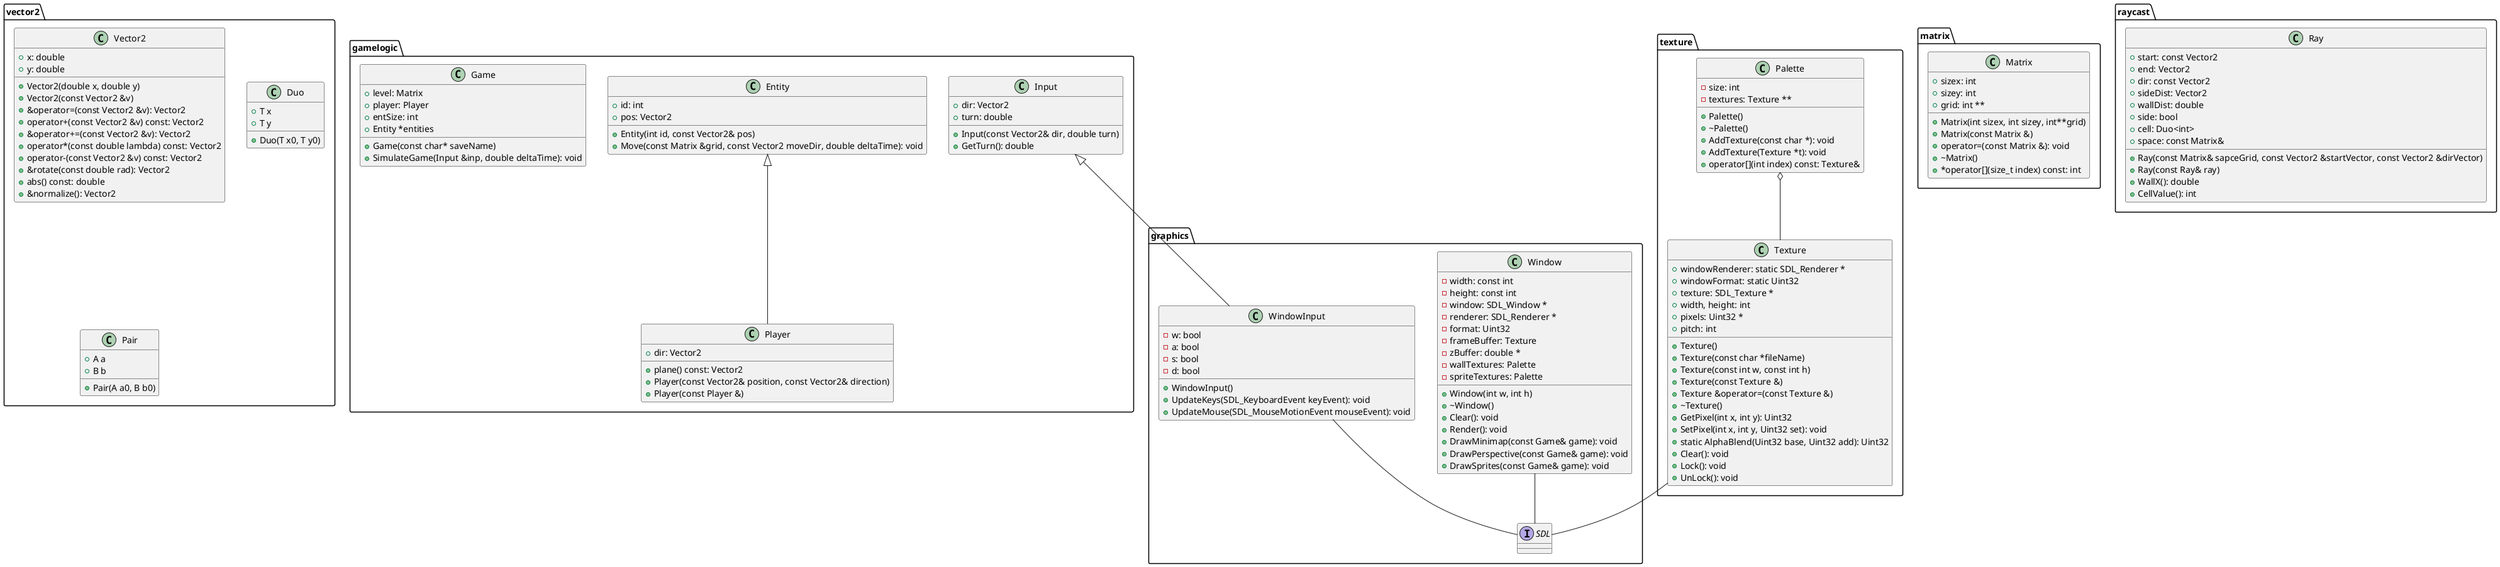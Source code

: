 @startuml Telefonkönyv

package gamelogic {
    class Entity {
        + id: int
        + pos: Vector2
        + Entity(int id, const Vector2& pos)
        + Move(const Matrix &grid, const Vector2 moveDir, double deltaTime): void
    }

    class Player {
        + dir: Vector2
        + plane() const: Vector2
        + Player(const Vector2& position, const Vector2& direction)
        + Player(const Player &)
    }
    Entity <|-- Player

    class Input {
        + dir: Vector2
        + turn: double
        + Input(const Vector2& dir, double turn)
        + GetTurn(): double
    }

    class Game {
        + level: Matrix
        + player: Player
        + entSize: int
        + Entity *entities
        + Game(const char* saveName)
        + SimulateGame(Input &inp, double deltaTime): void
    }
}

package graphics {
    Interface SDL
    class Window {
        - width: const int
        - height: const int
        - window: SDL_Window *
        - renderer: SDL_Renderer *
        - format: Uint32
        - frameBuffer: Texture
        - zBuffer: double *
        - wallTextures: Palette
        - spriteTextures: Palette
        + Window(int w, int h)
        + ~Window()
        + Clear(): void
        + Render(): void
        + DrawMinimap(const Game& game): void
        + DrawPerspective(const Game& game): void
        + DrawSprites(const Game& game): void
    }
    Window -- SDL


    class WindowInput {
        - w: bool
        - a: bool
        - s: bool
        - d: bool
        + WindowInput()
        + UpdateKeys(SDL_KeyboardEvent keyEvent): void
        + UpdateMouse(SDL_MouseMotionEvent mouseEvent): void
    }
    Input <|-- WindowInput
    WindowInput -- SDL
}

package matrix {
    class Matrix {

        + sizex: int
        + sizey: int
        + grid: int **
        + Matrix(int sizex, int sizey, int**grid)
        + Matrix(const Matrix &)
        + operator=(const Matrix &): void
        + ~Matrix()
        + *operator[](size_t index) const: int
    }
}

package raycast {
    class Ray {
        + start: const Vector2
        + end: Vector2
        + dir: const Vector2
        + sideDist: Vector2
        + wallDist: double
        + side: bool
        + cell: Duo<int>
        + space: const Matrix&
        + Ray(const Matrix& sapceGrid, const Vector2 &startVector, const Vector2 &dirVector)
        + Ray(const Ray& ray)
        + WallX(): double
        + CellValue(): int
    }
}


package texture {
    class Texture {
        + windowRenderer: static SDL_Renderer *
        + windowFormat: static Uint32
        + texture: SDL_Texture *
        + width, height: int
        + pixels: Uint32 *
        + pitch: int
        + Texture()
        + Texture(const char *fileName)
        + Texture(const int w, const int h)
        + Texture(const Texture &)
        + Texture &operator=(const Texture &)
        + ~Texture()
        + GetPixel(int x, int y): Uint32
        + SetPixel(int x, int y, Uint32 set): void
        + static AlphaBlend(Uint32 base, Uint32 add): Uint32
        + Clear(): void
        + Lock(): void
        + UnLock(): void
    }
    Texture -- SDL

    class Palette {
        - size: int
        - textures: Texture **
        + Palette()
        + ~Palette()
        + AddTexture(const char *): void
        + AddTexture(Texture *t): void
        + operator[](int index) const: Texture&
    }
    Palette o-- Texture
}


package vector2 {
    class Vector2 {
        + x: double
        + y: double
        + Vector2(double x, double y)
        + Vector2(const Vector2 &v)
        + &operator=(const Vector2 &v): Vector2
        + operator+(const Vector2 &v) const: Vector2
        + &operator+=(const Vector2 &v): Vector2
        + operator*(const double lambda) const: Vector2
        + operator-(const Vector2 &v) const: Vector2
        + &rotate(const double rad): Vector2
        + abs() const: double
        + &normalize(): Vector2
    }

    class Duo {
        + T x
        + T y
        + Duo(T x0, T y0)
    }

    class Pair {
        + A a
        + B b
        + Pair(A a0, B b0)
    }
}



@enduml